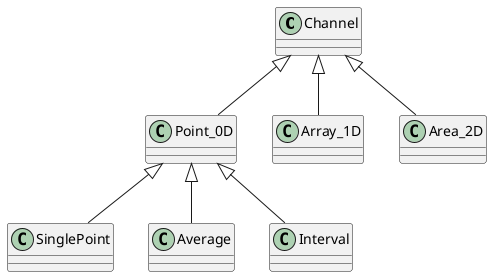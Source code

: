 @startuml
'https://plantuml.com/class-diagram

class Channel {}

class Point_0D extends Channel {}

class SinglePoint extends Point_0D {}

class Average extends Point_0D {}

class Interval extends Point_0D {}

class Array_1D extends Channel {}

class Area_2D extends Channel {}
@enduml